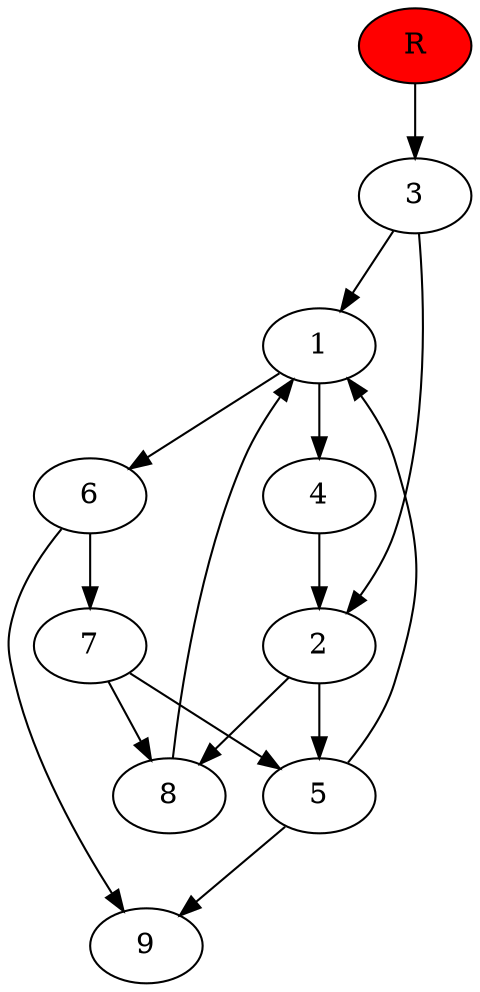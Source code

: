digraph prb58632 {
	1
	2
	3
	4
	5
	6
	7
	8
	R [fillcolor="#ff0000" style=filled]
	1 -> 4
	1 -> 6
	2 -> 5
	2 -> 8
	3 -> 1
	3 -> 2
	4 -> 2
	5 -> 1
	5 -> 9
	6 -> 7
	6 -> 9
	7 -> 5
	7 -> 8
	8 -> 1
	R -> 3
}
